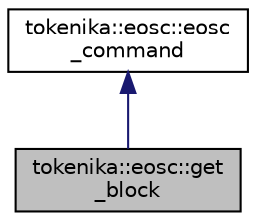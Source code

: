 digraph "tokenika::eosc::get_block"
{
  edge [fontname="Helvetica",fontsize="10",labelfontname="Helvetica",labelfontsize="10"];
  node [fontname="Helvetica",fontsize="10",shape=record];
  Node2 [label="tokenika::eosc::get\l_block",height=0.2,width=0.4,color="black", fillcolor="grey75", style="filled", fontcolor="black"];
  Node3 -> Node2 [dir="back",color="midnightblue",fontsize="10",style="solid",fontname="Helvetica"];
  Node3 [label="tokenika::eosc::eosc\l_command",height=0.2,width=0.4,color="black", fillcolor="white", style="filled",URL="$classtokenika_1_1eosc_1_1eosc__command.html"];
}
